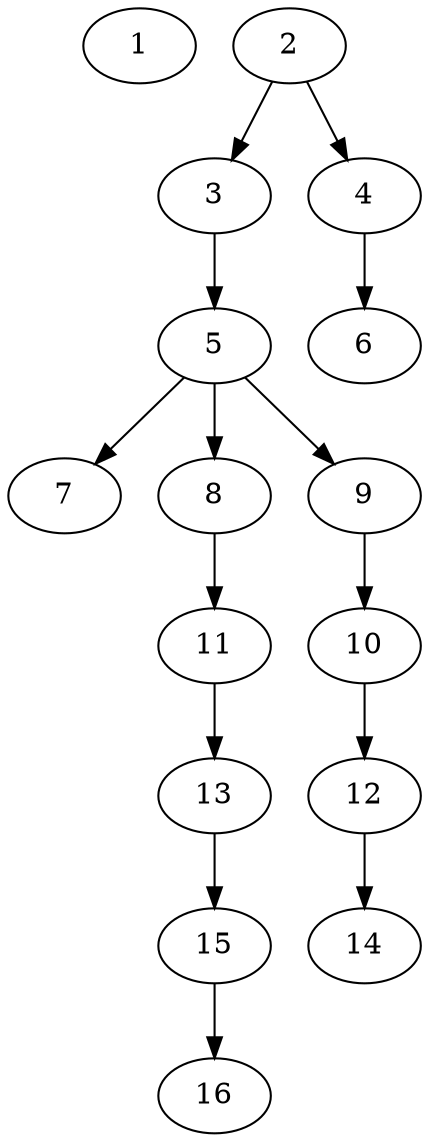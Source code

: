 // DAG (tier=1-easy, mode=data, n=16, ccr=0.333, fat=0.452, density=0.312, regular=0.703, jump=0.093, mindata=1048576, maxdata=8388608)
// DAG automatically generated by daggen at Sun Aug 24 16:33:33 2025
// /home/ermia/Project/Environments/daggen/bin/daggen --dot --ccr 0.333 --fat 0.452 --regular 0.703 --density 0.312 --jump 0.093 --mindata 1048576 --maxdata 8388608 -n 16 
digraph G {
  1 [size="591589336274245", alpha="0.17", expect_size="295794668137122"]
  2 [size="389359861958373801984", alpha="0.06", expect_size="194679930979186900992"]
  2 -> 3 [size ="426570455973888"]
  2 -> 4 [size ="426570455973888"]
  3 [size="73247862679765254144", alpha="0.10", expect_size="36623931339882627072"]
  3 -> 5 [size ="140051132448768"]
  4 [size="2961627598307768", alpha="0.04", expect_size="1480813799153884"]
  4 -> 6 [size ="208793468141568"]
  5 [size="10129741460304560128", alpha="0.04", expect_size="5064870730152280064"]
  5 -> 7 [size ="37453196951552"]
  5 -> 8 [size ="37453196951552"]
  5 -> 9 [size ="37453196951552"]
  6 [size="402957606463616256", alpha="0.17", expect_size="201478803231808128"]
  7 [size="3429785459987658", alpha="0.13", expect_size="1714892729993829"]
  8 [size="535855862587727020032", alpha="0.20", expect_size="267927931293863510016"]
  8 -> 11 [size ="527782895419392"]
  9 [size="107675156377655312", alpha="0.08", expect_size="53837578188827656"]
  9 -> 10 [size ="198461848813568"]
  10 [size="16848468027465396", alpha="0.09", expect_size="8424234013732698"]
  10 -> 12 [size ="9319038844928"]
  11 [size="141346507741800169472", alpha="0.02", expect_size="70673253870900084736"]
  11 -> 13 [size ="217076782333952"]
  12 [size="266612330735140704", alpha="0.10", expect_size="133306165367570352"]
  12 -> 14 [size ="95891528613888"]
  13 [size="11377435662299376", alpha="0.02", expect_size="5688717831149688"]
  13 -> 15 [size ="235635998720000"]
  14 [size="520476691636022144", alpha="0.16", expect_size="260238345818011072"]
  15 [size="143609126622127456256", alpha="0.11", expect_size="71804563311063728128"]
  15 -> 16 [size ="219387231469568"]
  16 [size="3225621586562121", alpha="0.16", expect_size="1612810793281060"]
}